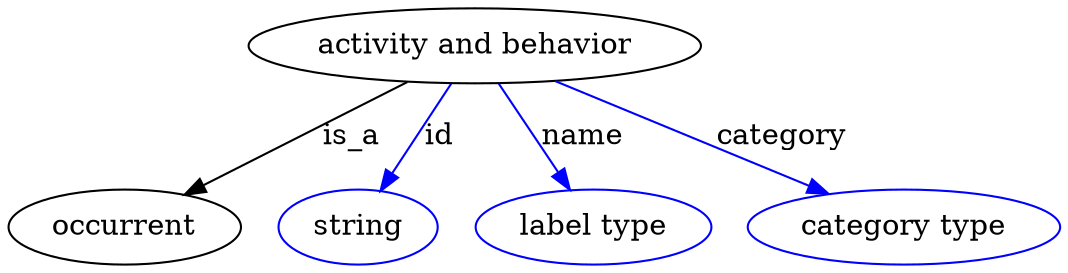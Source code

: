digraph {
	graph [bb="0,0,411.69,123"];
	node [label="\N"];
	"activity and behavior"	[height=0.5,
		label="activity and behavior",
		pos="184.2,105",
		width=2.3651];
	occurrent	[height=0.5,
		pos="44.196,18",
		width=1.2277];
	"activity and behavior" -> occurrent	[label=is_a,
		lp="134.2,61.5",
		pos="e,67.961,33.429 157.53,87.812 134.5,73.827 101.14,53.575 76.578,38.661"];
	id	[color=blue,
		height=0.5,
		label=string,
		pos="137.2,18",
		width=0.84854];
	"activity and behavior" -> id	[color=blue,
		label=id,
		lp="169.7,61.5",
		pos="e,146.21,35.31 174.68,86.799 167.93,74.58 158.75,57.976 151.16,44.257",
		style=solid];
	name	[color=blue,
		height=0.5,
		label="label type",
		pos="231.2,18",
		width=1.2638];
	"activity and behavior" -> name	[color=blue,
		label=name,
		lp="226.7,61.5",
		pos="e,221.86,35.885 193.71,86.799 200.38,74.738 209.41,58.403 216.94,44.79",
		style=solid];
	category	[color=blue,
		height=0.5,
		label="category type",
		pos="353.2,18",
		width=1.6249];
	"activity and behavior" -> category	[color=blue,
		label=category,
		lp="302.7,61.5",
		pos="e,323.95,33.709 215.59,88.211 243.58,74.132 284.65,53.475 314.64,38.394",
		style=solid];
}
